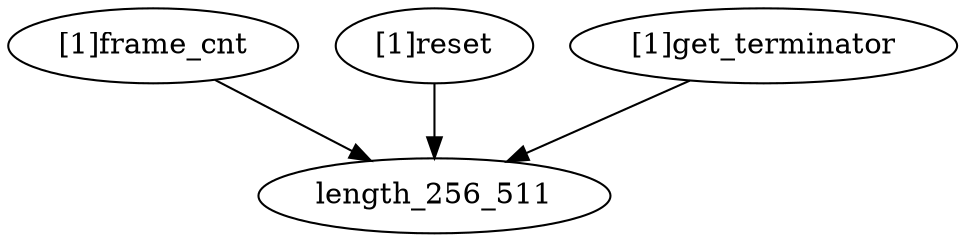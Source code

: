 strict digraph "" {
	"[1]frame_cnt"	 [complexity=5,
		importance=0.0849291661211,
		rank=0.0169858332242];
	length_256_511	 [complexity=0,
		importance=0.0445817123167,
		rank=0.0];
	"[1]frame_cnt" -> length_256_511;
	"[1]reset"	 [complexity=1,
		importance=0.129510878438,
		rank=0.129510878438];
	"[1]reset" -> length_256_511;
	"[1]get_terminator"	 [complexity=5,
		importance=0.0849291661211,
		rank=0.0169858332242];
	"[1]get_terminator" -> length_256_511;
}
